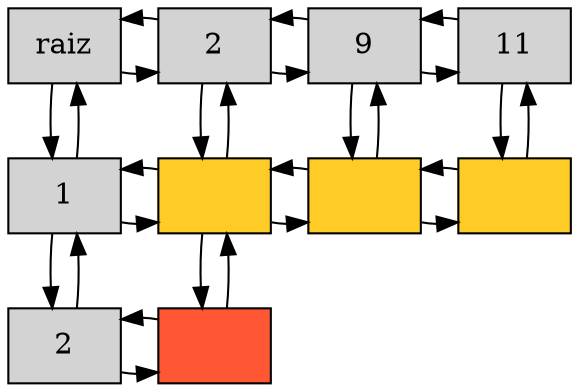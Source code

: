  digraph Matrix {
 node[shape = "box", style=filled]
 "Nodo0_0"[label = "raiz", group="0"]                                                                                                                  
 "Nodo0_0"->"Nodo3_0"
 "Nodo0_0"->"Nodo3_0"[dir = back]
 "Nodo0_0"->"Nodo0_2"
 "Nodo0_0"->"Nodo0_2"[dir = back]
 "Nodo3_0"[label = "2", group="3"]                                                                                                                     
 "Nodo3_0"->"Nodo10_0"
 "Nodo3_0"->"Nodo10_0"[dir = back]
 "Nodo3_0"->"Nodo3_2"
 "Nodo3_0"->"Nodo3_2"[dir = back]
 "Nodo10_0"[label = "9", group="10"]                                                                                                                   
 "Nodo10_0"->"Nodo12_0"
 "Nodo10_0"->"Nodo12_0"[dir = back]
 "Nodo10_0"->"Nodo10_2"
 "Nodo10_0"->"Nodo10_2"[dir = back]
 "Nodo12_0"[label = "11", group="12"]                                                                                                                  
 "Nodo12_0"->"Nodo12_2"
 "Nodo12_0"->"Nodo12_2"[dir = back]
 {rank=same;"Nodo0_0";"Nodo3_0";"Nodo10_0";"Nodo12_0"}
 "Nodo0_2"[label = "1", group="0"]                                                                                                                     
 "Nodo0_2"->"Nodo3_2"
 "Nodo0_2"->"Nodo3_2"[dir = back]
 "Nodo0_2"->"Nodo0_3"
 "Nodo0_2"->"Nodo0_3"[dir = back]
 "Nodo3_2"[label = "", fillcolor="#FFCC27", group="3"]                                                                                                 
 "Nodo3_2"->"Nodo10_2"
 "Nodo3_2"->"Nodo10_2"[dir = back]
 "Nodo3_2"->"Nodo3_3"
 "Nodo3_2"->"Nodo3_3"[dir = back]
 "Nodo10_2"[label = "", fillcolor="#FFCC27", group="10"]                                                                                               
 "Nodo10_2"->"Nodo12_2"
 "Nodo10_2"->"Nodo12_2"[dir = back]
 "Nodo12_2"[label = "", fillcolor="#FFCC27", group="12"]                                                                                               
 {rank=same;"Nodo0_2";"Nodo3_2";"Nodo10_2";"Nodo12_2"}
 "Nodo0_3"[label = "2", group="0"]                                                                                                                     
 "Nodo0_3"->"Nodo3_3"
 "Nodo0_3"->"Nodo3_3"[dir = back]
 "Nodo3_3"[label = "", fillcolor="#FF5733", group="3"]                                                                                                 
 {rank=same;"Nodo0_3";"Nodo3_3"}
 }
